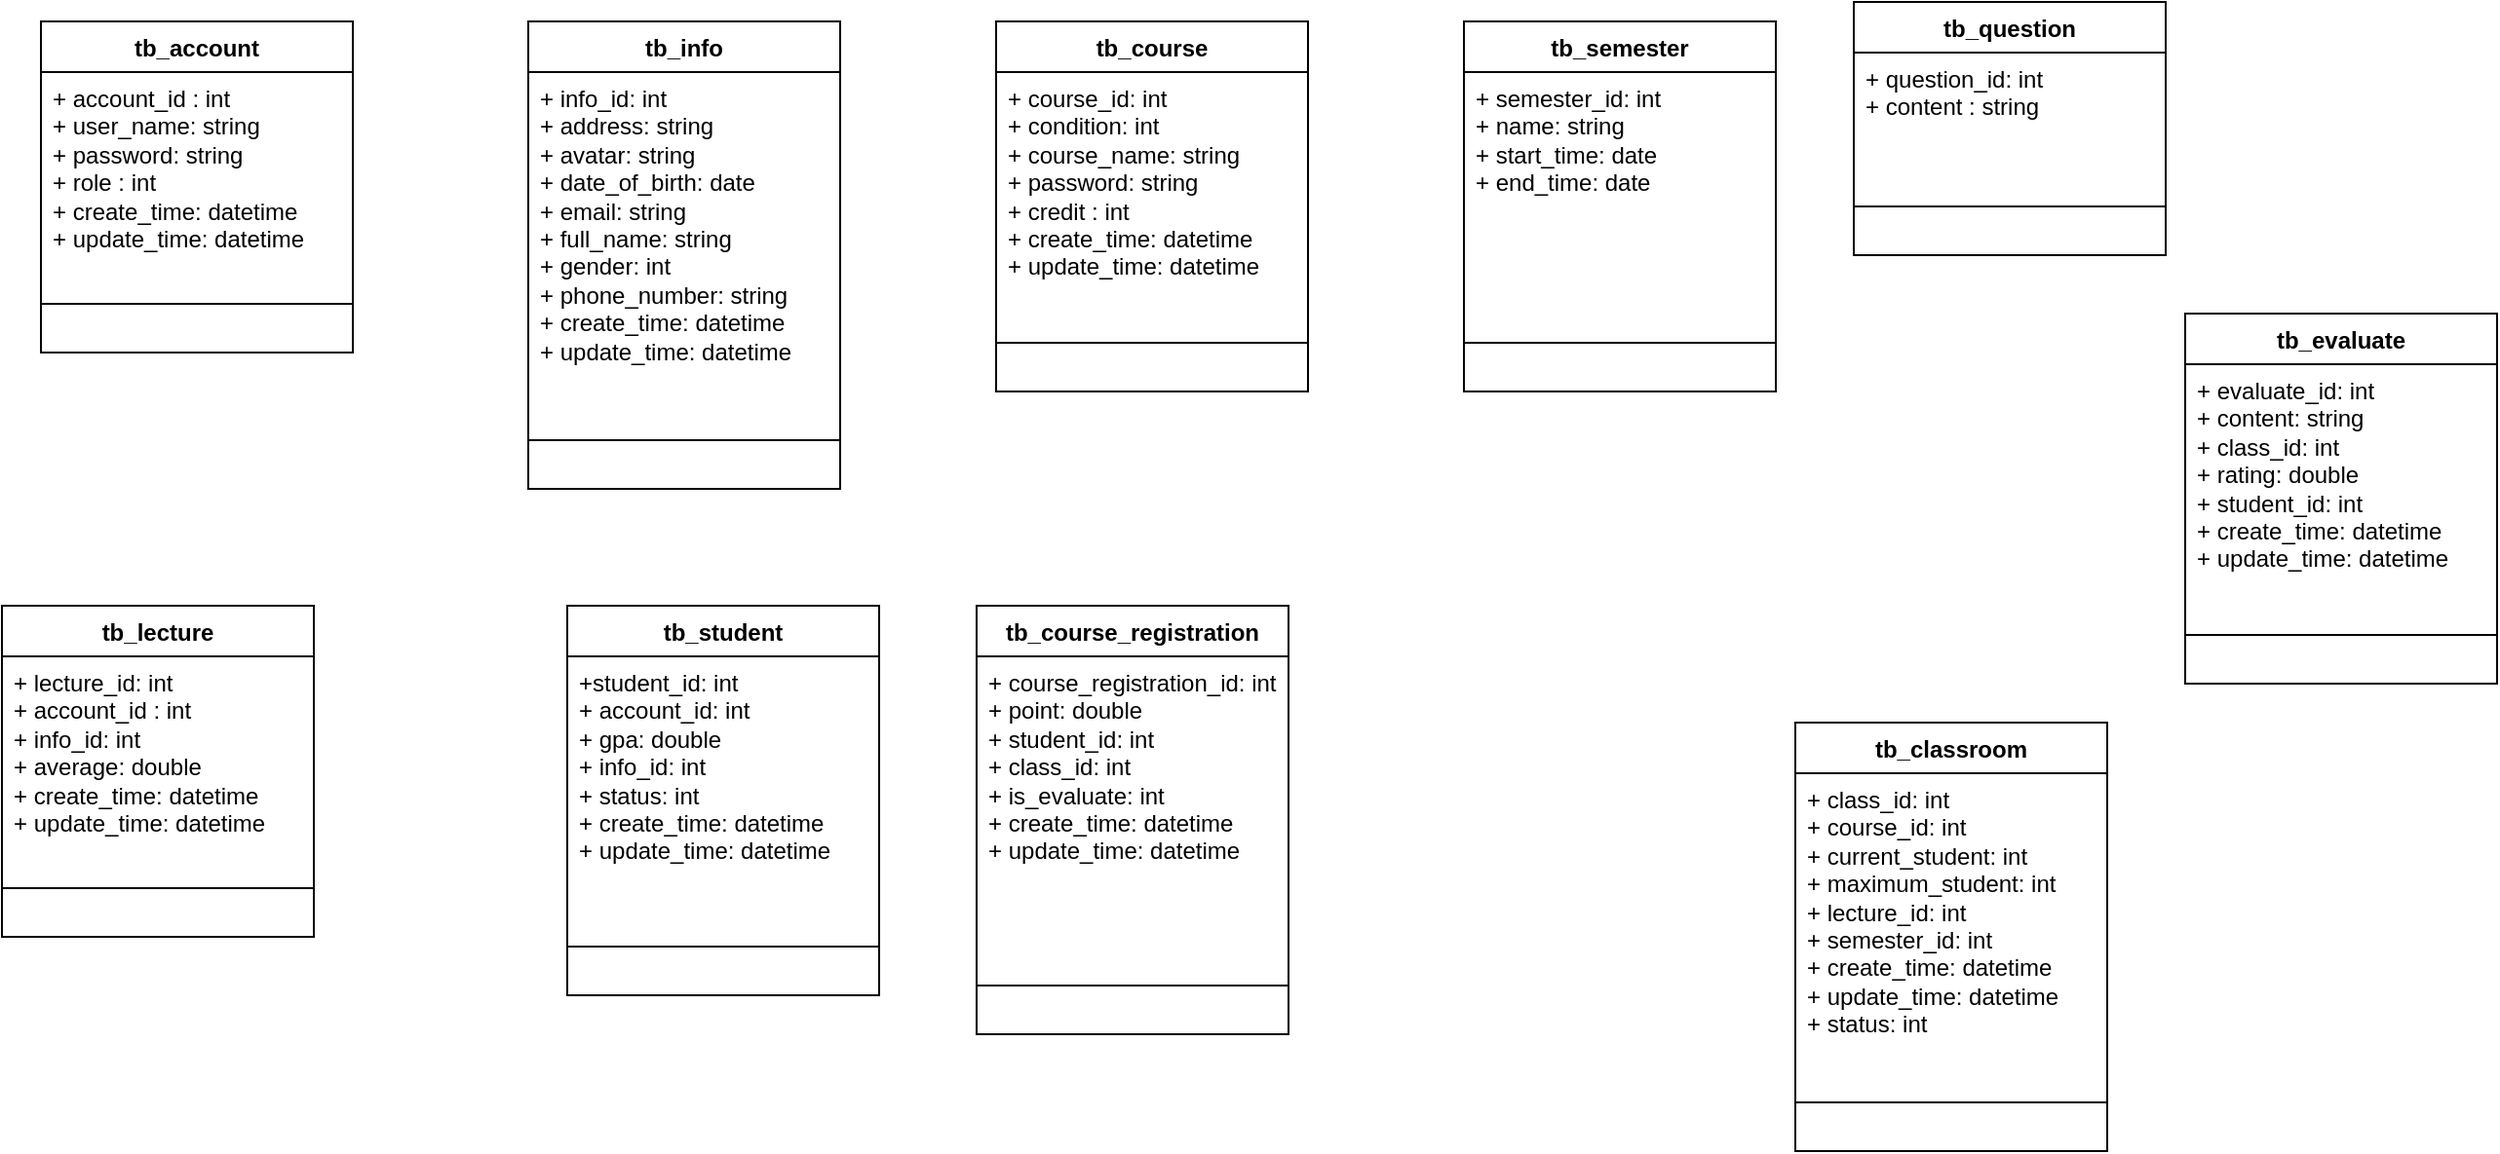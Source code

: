 <mxfile version="25.0.3">
  <diagram name="Trang-1" id="Gr39DGp6xKKiDmES_zNZ">
    <mxGraphModel dx="1630" dy="1916" grid="1" gridSize="10" guides="1" tooltips="1" connect="1" arrows="1" fold="1" page="1" pageScale="1" pageWidth="827" pageHeight="1169" math="0" shadow="0">
      <root>
        <mxCell id="0" />
        <mxCell id="1" parent="0" />
        <mxCell id="Py1eSI1NeDgAYrVuKWvA-1" value="tb_lecture" style="swimlane;fontStyle=1;align=center;verticalAlign=top;childLayout=stackLayout;horizontal=1;startSize=26;horizontalStack=0;resizeParent=1;resizeParentMax=0;resizeLast=0;collapsible=1;marginBottom=0;whiteSpace=wrap;html=1;" parent="1" vertex="1">
          <mxGeometry x="780" y="200" width="160" height="170" as="geometry" />
        </mxCell>
        <mxCell id="Py1eSI1NeDgAYrVuKWvA-2" value="+ lecture_id: int&lt;div&gt;+ account_id : int&lt;/div&gt;&lt;div&gt;+ info_id: int&lt;/div&gt;&lt;div&gt;+ average: double&lt;/div&gt;&lt;div&gt;+ create_time: datetime&lt;/div&gt;&lt;div&gt;+ update_time: datetime&lt;/div&gt;" style="text;strokeColor=none;fillColor=none;align=left;verticalAlign=top;spacingLeft=4;spacingRight=4;overflow=hidden;rotatable=0;points=[[0,0.5],[1,0.5]];portConstraint=eastwest;whiteSpace=wrap;html=1;" parent="Py1eSI1NeDgAYrVuKWvA-1" vertex="1">
          <mxGeometry y="26" width="160" height="94" as="geometry" />
        </mxCell>
        <mxCell id="Py1eSI1NeDgAYrVuKWvA-3" value="" style="line;strokeWidth=1;fillColor=none;align=left;verticalAlign=middle;spacingTop=-1;spacingLeft=3;spacingRight=3;rotatable=0;labelPosition=right;points=[];portConstraint=eastwest;strokeColor=inherit;" parent="Py1eSI1NeDgAYrVuKWvA-1" vertex="1">
          <mxGeometry y="120" width="160" height="50" as="geometry" />
        </mxCell>
        <mxCell id="Py1eSI1NeDgAYrVuKWvA-5" value="tb_account" style="swimlane;fontStyle=1;align=center;verticalAlign=top;childLayout=stackLayout;horizontal=1;startSize=26;horizontalStack=0;resizeParent=1;resizeParentMax=0;resizeLast=0;collapsible=1;marginBottom=0;whiteSpace=wrap;html=1;" parent="1" vertex="1">
          <mxGeometry x="800" y="-100" width="160" height="170" as="geometry" />
        </mxCell>
        <mxCell id="Py1eSI1NeDgAYrVuKWvA-6" value="&lt;div&gt;+ account_id : int&lt;/div&gt;&lt;div&gt;+ user_name: string&lt;/div&gt;&lt;div&gt;+ password: string&lt;/div&gt;&lt;div&gt;+ role : int&lt;/div&gt;&lt;div&gt;+ create_time: datetime&lt;/div&gt;&lt;div&gt;+ update_time: datetime&lt;/div&gt;" style="text;strokeColor=none;fillColor=none;align=left;verticalAlign=top;spacingLeft=4;spacingRight=4;overflow=hidden;rotatable=0;points=[[0,0.5],[1,0.5]];portConstraint=eastwest;whiteSpace=wrap;html=1;" parent="Py1eSI1NeDgAYrVuKWvA-5" vertex="1">
          <mxGeometry y="26" width="160" height="94" as="geometry" />
        </mxCell>
        <mxCell id="Py1eSI1NeDgAYrVuKWvA-7" value="" style="line;strokeWidth=1;fillColor=none;align=left;verticalAlign=middle;spacingTop=-1;spacingLeft=3;spacingRight=3;rotatable=0;labelPosition=right;points=[];portConstraint=eastwest;strokeColor=inherit;" parent="Py1eSI1NeDgAYrVuKWvA-5" vertex="1">
          <mxGeometry y="120" width="160" height="50" as="geometry" />
        </mxCell>
        <mxCell id="Py1eSI1NeDgAYrVuKWvA-8" value="tb_course" style="swimlane;fontStyle=1;align=center;verticalAlign=top;childLayout=stackLayout;horizontal=1;startSize=26;horizontalStack=0;resizeParent=1;resizeParentMax=0;resizeLast=0;collapsible=1;marginBottom=0;whiteSpace=wrap;html=1;" parent="1" vertex="1">
          <mxGeometry x="1290" y="-100" width="160" height="190" as="geometry" />
        </mxCell>
        <mxCell id="Py1eSI1NeDgAYrVuKWvA-9" value="&lt;div&gt;&lt;span style=&quot;background-color: initial;&quot;&gt;+ course_id: int&lt;/span&gt;&lt;/div&gt;&lt;div&gt;&lt;span style=&quot;background-color: initial;&quot;&gt;+ condition: int&lt;/span&gt;&lt;/div&gt;&lt;div&gt;&lt;span style=&quot;background-color: initial;&quot;&gt;+ course_name: string&lt;/span&gt;&lt;/div&gt;&lt;div&gt;+ password: string&lt;/div&gt;&lt;div&gt;+ credit : int&lt;/div&gt;&lt;div&gt;+ create_time: datetime&lt;/div&gt;&lt;div&gt;+ update_time: datetime&lt;/div&gt;" style="text;strokeColor=none;fillColor=none;align=left;verticalAlign=top;spacingLeft=4;spacingRight=4;overflow=hidden;rotatable=0;points=[[0,0.5],[1,0.5]];portConstraint=eastwest;whiteSpace=wrap;html=1;" parent="Py1eSI1NeDgAYrVuKWvA-8" vertex="1">
          <mxGeometry y="26" width="160" height="114" as="geometry" />
        </mxCell>
        <mxCell id="Py1eSI1NeDgAYrVuKWvA-10" value="" style="line;strokeWidth=1;fillColor=none;align=left;verticalAlign=middle;spacingTop=-1;spacingLeft=3;spacingRight=3;rotatable=0;labelPosition=right;points=[];portConstraint=eastwest;strokeColor=inherit;" parent="Py1eSI1NeDgAYrVuKWvA-8" vertex="1">
          <mxGeometry y="140" width="160" height="50" as="geometry" />
        </mxCell>
        <mxCell id="Py1eSI1NeDgAYrVuKWvA-11" value="tb_evaluate" style="swimlane;fontStyle=1;align=center;verticalAlign=top;childLayout=stackLayout;horizontal=1;startSize=26;horizontalStack=0;resizeParent=1;resizeParentMax=0;resizeLast=0;collapsible=1;marginBottom=0;whiteSpace=wrap;html=1;" parent="1" vertex="1">
          <mxGeometry x="1900" y="50" width="160" height="190" as="geometry" />
        </mxCell>
        <mxCell id="Py1eSI1NeDgAYrVuKWvA-12" value="&lt;div&gt;+ evaluate_id: int&lt;/div&gt;&lt;div&gt;+ content: string&lt;/div&gt;&lt;div&gt;+ class_id: int&lt;/div&gt;&lt;div&gt;+ rating: double&lt;/div&gt;&lt;div&gt;+ student_id: int&lt;/div&gt;&lt;div&gt;+ create_time: datetime&lt;/div&gt;&lt;div&gt;+ update_time: datetime&lt;/div&gt;" style="text;strokeColor=none;fillColor=none;align=left;verticalAlign=top;spacingLeft=4;spacingRight=4;overflow=hidden;rotatable=0;points=[[0,0.5],[1,0.5]];portConstraint=eastwest;whiteSpace=wrap;html=1;" parent="Py1eSI1NeDgAYrVuKWvA-11" vertex="1">
          <mxGeometry y="26" width="160" height="114" as="geometry" />
        </mxCell>
        <mxCell id="Py1eSI1NeDgAYrVuKWvA-13" value="" style="line;strokeWidth=1;fillColor=none;align=left;verticalAlign=middle;spacingTop=-1;spacingLeft=3;spacingRight=3;rotatable=0;labelPosition=right;points=[];portConstraint=eastwest;strokeColor=inherit;" parent="Py1eSI1NeDgAYrVuKWvA-11" vertex="1">
          <mxGeometry y="140" width="160" height="50" as="geometry" />
        </mxCell>
        <mxCell id="Py1eSI1NeDgAYrVuKWvA-14" value="tb_semester" style="swimlane;fontStyle=1;align=center;verticalAlign=top;childLayout=stackLayout;horizontal=1;startSize=26;horizontalStack=0;resizeParent=1;resizeParentMax=0;resizeLast=0;collapsible=1;marginBottom=0;whiteSpace=wrap;html=1;" parent="1" vertex="1">
          <mxGeometry x="1530" y="-100" width="160" height="190" as="geometry" />
        </mxCell>
        <mxCell id="Py1eSI1NeDgAYrVuKWvA-15" value="&lt;div&gt;+ semester_id: int&lt;/div&gt;&lt;div&gt;+ name: string&lt;/div&gt;&lt;div&gt;+ start_time: date&lt;/div&gt;&lt;div&gt;+ end_time: date&lt;/div&gt;" style="text;strokeColor=none;fillColor=none;align=left;verticalAlign=top;spacingLeft=4;spacingRight=4;overflow=hidden;rotatable=0;points=[[0,0.5],[1,0.5]];portConstraint=eastwest;whiteSpace=wrap;html=1;" parent="Py1eSI1NeDgAYrVuKWvA-14" vertex="1">
          <mxGeometry y="26" width="160" height="114" as="geometry" />
        </mxCell>
        <mxCell id="Py1eSI1NeDgAYrVuKWvA-16" value="" style="line;strokeWidth=1;fillColor=none;align=left;verticalAlign=middle;spacingTop=-1;spacingLeft=3;spacingRight=3;rotatable=0;labelPosition=right;points=[];portConstraint=eastwest;strokeColor=inherit;" parent="Py1eSI1NeDgAYrVuKWvA-14" vertex="1">
          <mxGeometry y="140" width="160" height="50" as="geometry" />
        </mxCell>
        <mxCell id="Py1eSI1NeDgAYrVuKWvA-17" value="tb_classroom" style="swimlane;fontStyle=1;align=center;verticalAlign=top;childLayout=stackLayout;horizontal=1;startSize=26;horizontalStack=0;resizeParent=1;resizeParentMax=0;resizeLast=0;collapsible=1;marginBottom=0;whiteSpace=wrap;html=1;" parent="1" vertex="1">
          <mxGeometry x="1700" y="260" width="160" height="220" as="geometry" />
        </mxCell>
        <mxCell id="Py1eSI1NeDgAYrVuKWvA-18" value="&lt;div&gt;+ class_id: int&lt;/div&gt;&lt;div&gt;+ course_id: int&lt;/div&gt;&lt;div&gt;+ current_student: int&lt;/div&gt;&lt;div&gt;+ maximum_student: int&lt;/div&gt;&lt;div&gt;+ lecture_id: int&lt;/div&gt;&lt;div&gt;+ semester_id: int&lt;/div&gt;&lt;div&gt;+ create_time: datetime&lt;/div&gt;&lt;div&gt;+ update_time: datetime&lt;/div&gt;&lt;div&gt;+ status: int&lt;/div&gt;" style="text;strokeColor=none;fillColor=none;align=left;verticalAlign=top;spacingLeft=4;spacingRight=4;overflow=hidden;rotatable=0;points=[[0,0.5],[1,0.5]];portConstraint=eastwest;whiteSpace=wrap;html=1;" parent="Py1eSI1NeDgAYrVuKWvA-17" vertex="1">
          <mxGeometry y="26" width="160" height="144" as="geometry" />
        </mxCell>
        <mxCell id="Py1eSI1NeDgAYrVuKWvA-19" value="" style="line;strokeWidth=1;fillColor=none;align=left;verticalAlign=middle;spacingTop=-1;spacingLeft=3;spacingRight=3;rotatable=0;labelPosition=right;points=[];portConstraint=eastwest;strokeColor=inherit;" parent="Py1eSI1NeDgAYrVuKWvA-17" vertex="1">
          <mxGeometry y="170" width="160" height="50" as="geometry" />
        </mxCell>
        <mxCell id="Py1eSI1NeDgAYrVuKWvA-20" value="tb_course_registration" style="swimlane;fontStyle=1;align=center;verticalAlign=top;childLayout=stackLayout;horizontal=1;startSize=26;horizontalStack=0;resizeParent=1;resizeParentMax=0;resizeLast=0;collapsible=1;marginBottom=0;whiteSpace=wrap;html=1;" parent="1" vertex="1">
          <mxGeometry x="1280" y="200" width="160" height="220" as="geometry" />
        </mxCell>
        <mxCell id="Py1eSI1NeDgAYrVuKWvA-21" value="&lt;div&gt;+ course_registration_id: int&lt;/div&gt;&lt;div&gt;+ point: double&lt;/div&gt;&lt;div&gt;+ student_id: int&lt;/div&gt;&lt;div&gt;+ class_id: int&lt;/div&gt;&lt;div&gt;+ is_evaluate: int&lt;/div&gt;&lt;div&gt;+ create_time: datetime&lt;/div&gt;&lt;div&gt;+ update_time: datetime&lt;/div&gt;&lt;div&gt;&lt;br&gt;&lt;/div&gt;" style="text;strokeColor=none;fillColor=none;align=left;verticalAlign=top;spacingLeft=4;spacingRight=4;overflow=hidden;rotatable=0;points=[[0,0.5],[1,0.5]];portConstraint=eastwest;whiteSpace=wrap;html=1;" parent="Py1eSI1NeDgAYrVuKWvA-20" vertex="1">
          <mxGeometry y="26" width="160" height="144" as="geometry" />
        </mxCell>
        <mxCell id="Py1eSI1NeDgAYrVuKWvA-22" value="" style="line;strokeWidth=1;fillColor=none;align=left;verticalAlign=middle;spacingTop=-1;spacingLeft=3;spacingRight=3;rotatable=0;labelPosition=right;points=[];portConstraint=eastwest;strokeColor=inherit;" parent="Py1eSI1NeDgAYrVuKWvA-20" vertex="1">
          <mxGeometry y="170" width="160" height="50" as="geometry" />
        </mxCell>
        <mxCell id="Py1eSI1NeDgAYrVuKWvA-23" value="tb_info" style="swimlane;fontStyle=1;align=center;verticalAlign=top;childLayout=stackLayout;horizontal=1;startSize=26;horizontalStack=0;resizeParent=1;resizeParentMax=0;resizeLast=0;collapsible=1;marginBottom=0;whiteSpace=wrap;html=1;" parent="1" vertex="1">
          <mxGeometry x="1050" y="-100" width="160" height="240" as="geometry" />
        </mxCell>
        <mxCell id="Py1eSI1NeDgAYrVuKWvA-24" value="&lt;div&gt;+ info_id: int&lt;/div&gt;&lt;div&gt;+ address: string&lt;/div&gt;&lt;div&gt;+ avatar: string&amp;nbsp;&lt;/div&gt;&lt;div&gt;+ date_of_birth: date&lt;/div&gt;&lt;div&gt;+ email: string&lt;/div&gt;&lt;div&gt;+ full_name: string&lt;/div&gt;&lt;div&gt;+ gender: int&lt;/div&gt;&lt;div&gt;+ phone_number: string&amp;nbsp;&lt;/div&gt;&lt;div&gt;+ create_time: datetime&lt;/div&gt;&lt;div&gt;+ update_time: datetime&lt;/div&gt;&lt;div&gt;&lt;br&gt;&lt;/div&gt;" style="text;strokeColor=none;fillColor=none;align=left;verticalAlign=top;spacingLeft=4;spacingRight=4;overflow=hidden;rotatable=0;points=[[0,0.5],[1,0.5]];portConstraint=eastwest;whiteSpace=wrap;html=1;" parent="Py1eSI1NeDgAYrVuKWvA-23" vertex="1">
          <mxGeometry y="26" width="160" height="164" as="geometry" />
        </mxCell>
        <mxCell id="Py1eSI1NeDgAYrVuKWvA-25" value="" style="line;strokeWidth=1;fillColor=none;align=left;verticalAlign=middle;spacingTop=-1;spacingLeft=3;spacingRight=3;rotatable=0;labelPosition=right;points=[];portConstraint=eastwest;strokeColor=inherit;" parent="Py1eSI1NeDgAYrVuKWvA-23" vertex="1">
          <mxGeometry y="190" width="160" height="50" as="geometry" />
        </mxCell>
        <mxCell id="Py1eSI1NeDgAYrVuKWvA-26" value="tb_question" style="swimlane;fontStyle=1;align=center;verticalAlign=top;childLayout=stackLayout;horizontal=1;startSize=26;horizontalStack=0;resizeParent=1;resizeParentMax=0;resizeLast=0;collapsible=1;marginBottom=0;whiteSpace=wrap;html=1;" parent="1" vertex="1">
          <mxGeometry x="1730" y="-110" width="160" height="130" as="geometry" />
        </mxCell>
        <mxCell id="Py1eSI1NeDgAYrVuKWvA-27" value="+ question_id: int&lt;div&gt;+ content : string&lt;/div&gt;&lt;div&gt;&lt;br&gt;&lt;/div&gt;" style="text;strokeColor=none;fillColor=none;align=left;verticalAlign=top;spacingLeft=4;spacingRight=4;overflow=hidden;rotatable=0;points=[[0,0.5],[1,0.5]];portConstraint=eastwest;whiteSpace=wrap;html=1;" parent="Py1eSI1NeDgAYrVuKWvA-26" vertex="1">
          <mxGeometry y="26" width="160" height="54" as="geometry" />
        </mxCell>
        <mxCell id="Py1eSI1NeDgAYrVuKWvA-28" value="" style="line;strokeWidth=1;fillColor=none;align=left;verticalAlign=middle;spacingTop=-1;spacingLeft=3;spacingRight=3;rotatable=0;labelPosition=right;points=[];portConstraint=eastwest;strokeColor=inherit;" parent="Py1eSI1NeDgAYrVuKWvA-26" vertex="1">
          <mxGeometry y="80" width="160" height="50" as="geometry" />
        </mxCell>
        <mxCell id="Py1eSI1NeDgAYrVuKWvA-29" value="tb_student" style="swimlane;fontStyle=1;align=center;verticalAlign=top;childLayout=stackLayout;horizontal=1;startSize=26;horizontalStack=0;resizeParent=1;resizeParentMax=0;resizeLast=0;collapsible=1;marginBottom=0;whiteSpace=wrap;html=1;" parent="1" vertex="1">
          <mxGeometry x="1070" y="200" width="160" height="200" as="geometry" />
        </mxCell>
        <mxCell id="Py1eSI1NeDgAYrVuKWvA-30" value="+student_id: int&lt;div&gt;+ account_id: int&lt;/div&gt;&lt;div&gt;+ gpa: double&lt;/div&gt;&lt;div&gt;+ info_id: int&lt;/div&gt;&lt;div&gt;+ status: int&lt;br&gt;&lt;div&gt;+ create_time: datetime&lt;/div&gt;&lt;div&gt;+ update_time: datetime&lt;/div&gt;&lt;/div&gt;" style="text;strokeColor=none;fillColor=none;align=left;verticalAlign=top;spacingLeft=4;spacingRight=4;overflow=hidden;rotatable=0;points=[[0,0.5],[1,0.5]];portConstraint=eastwest;whiteSpace=wrap;html=1;" parent="Py1eSI1NeDgAYrVuKWvA-29" vertex="1">
          <mxGeometry y="26" width="160" height="124" as="geometry" />
        </mxCell>
        <mxCell id="Py1eSI1NeDgAYrVuKWvA-31" value="" style="line;strokeWidth=1;fillColor=none;align=left;verticalAlign=middle;spacingTop=-1;spacingLeft=3;spacingRight=3;rotatable=0;labelPosition=right;points=[];portConstraint=eastwest;strokeColor=inherit;" parent="Py1eSI1NeDgAYrVuKWvA-29" vertex="1">
          <mxGeometry y="150" width="160" height="50" as="geometry" />
        </mxCell>
      </root>
    </mxGraphModel>
  </diagram>
</mxfile>
